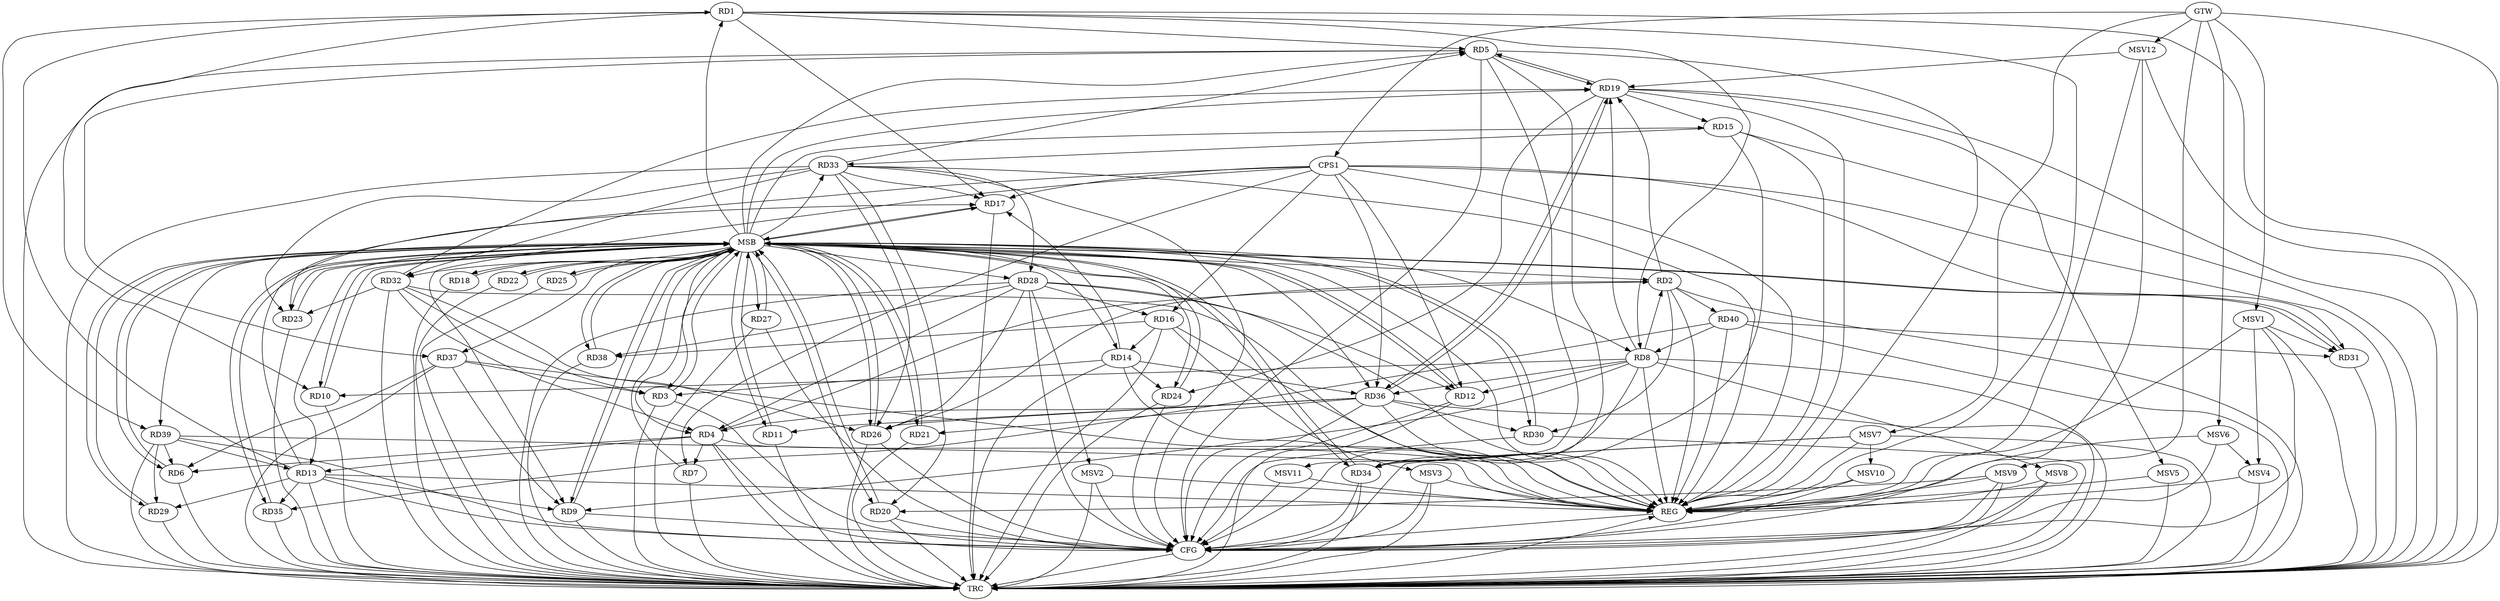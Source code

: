 strict digraph G {
  RD1 [ label="RD1" ];
  RD2 [ label="RD2" ];
  RD3 [ label="RD3" ];
  RD4 [ label="RD4" ];
  RD5 [ label="RD5" ];
  RD6 [ label="RD6" ];
  RD7 [ label="RD7" ];
  RD8 [ label="RD8" ];
  RD9 [ label="RD9" ];
  RD10 [ label="RD10" ];
  RD11 [ label="RD11" ];
  RD12 [ label="RD12" ];
  RD13 [ label="RD13" ];
  RD14 [ label="RD14" ];
  RD15 [ label="RD15" ];
  RD16 [ label="RD16" ];
  RD17 [ label="RD17" ];
  RD18 [ label="RD18" ];
  RD19 [ label="RD19" ];
  RD20 [ label="RD20" ];
  RD21 [ label="RD21" ];
  RD22 [ label="RD22" ];
  RD23 [ label="RD23" ];
  RD24 [ label="RD24" ];
  RD25 [ label="RD25" ];
  RD26 [ label="RD26" ];
  RD27 [ label="RD27" ];
  RD28 [ label="RD28" ];
  RD29 [ label="RD29" ];
  RD30 [ label="RD30" ];
  RD31 [ label="RD31" ];
  RD32 [ label="RD32" ];
  RD33 [ label="RD33" ];
  RD34 [ label="RD34" ];
  RD35 [ label="RD35" ];
  RD36 [ label="RD36" ];
  RD37 [ label="RD37" ];
  RD38 [ label="RD38" ];
  RD39 [ label="RD39" ];
  RD40 [ label="RD40" ];
  CPS1 [ label="CPS1" ];
  GTW [ label="GTW" ];
  REG [ label="REG" ];
  MSB [ label="MSB" ];
  CFG [ label="CFG" ];
  TRC [ label="TRC" ];
  MSV1 [ label="MSV1" ];
  MSV2 [ label="MSV2" ];
  MSV3 [ label="MSV3" ];
  MSV4 [ label="MSV4" ];
  MSV5 [ label="MSV5" ];
  MSV6 [ label="MSV6" ];
  MSV7 [ label="MSV7" ];
  MSV8 [ label="MSV8" ];
  MSV9 [ label="MSV9" ];
  MSV10 [ label="MSV10" ];
  MSV11 [ label="MSV11" ];
  MSV12 [ label="MSV12" ];
  RD1 -> RD5;
  RD1 -> RD8;
  RD1 -> RD10;
  RD13 -> RD1;
  RD1 -> RD17;
  RD1 -> RD39;
  RD4 -> RD2;
  RD8 -> RD2;
  RD2 -> RD19;
  RD2 -> RD26;
  RD2 -> RD30;
  RD2 -> RD40;
  RD14 -> RD3;
  RD32 -> RD3;
  RD37 -> RD3;
  RD4 -> RD6;
  RD4 -> RD7;
  RD4 -> RD13;
  RD28 -> RD4;
  RD32 -> RD4;
  RD36 -> RD4;
  RD5 -> RD19;
  RD19 -> RD5;
  RD33 -> RD5;
  RD5 -> RD34;
  RD5 -> RD37;
  RD37 -> RD6;
  RD39 -> RD6;
  RD8 -> RD9;
  RD8 -> RD10;
  RD8 -> RD12;
  RD8 -> RD19;
  RD8 -> RD36;
  RD40 -> RD8;
  RD13 -> RD9;
  RD37 -> RD9;
  RD36 -> RD11;
  RD28 -> RD12;
  RD13 -> RD17;
  RD13 -> RD29;
  RD13 -> RD35;
  RD39 -> RD13;
  RD16 -> RD14;
  RD14 -> RD17;
  RD14 -> RD24;
  RD14 -> RD36;
  RD19 -> RD15;
  RD15 -> RD33;
  RD15 -> RD34;
  RD28 -> RD16;
  RD16 -> RD38;
  RD33 -> RD17;
  RD19 -> RD24;
  RD32 -> RD19;
  RD19 -> RD36;
  RD36 -> RD19;
  RD33 -> RD20;
  RD36 -> RD21;
  RD32 -> RD23;
  RD33 -> RD23;
  RD28 -> RD26;
  RD32 -> RD26;
  RD33 -> RD26;
  RD36 -> RD26;
  RD33 -> RD28;
  RD28 -> RD38;
  RD39 -> RD29;
  RD36 -> RD30;
  RD40 -> RD31;
  RD33 -> RD32;
  RD40 -> RD35;
  CPS1 -> RD12;
  CPS1 -> RD16;
  CPS1 -> RD7;
  CPS1 -> RD36;
  CPS1 -> RD31;
  CPS1 -> RD23;
  CPS1 -> RD9;
  CPS1 -> RD17;
  GTW -> CPS1;
  RD1 -> REG;
  RD2 -> REG;
  RD4 -> REG;
  RD5 -> REG;
  RD8 -> REG;
  RD13 -> REG;
  RD14 -> REG;
  RD15 -> REG;
  RD16 -> REG;
  RD19 -> REG;
  RD28 -> REG;
  RD32 -> REG;
  RD33 -> REG;
  RD36 -> REG;
  RD37 -> REG;
  RD39 -> REG;
  RD40 -> REG;
  CPS1 -> REG;
  RD3 -> MSB;
  MSB -> RD17;
  MSB -> RD21;
  MSB -> RD29;
  MSB -> RD36;
  MSB -> REG;
  RD6 -> MSB;
  MSB -> RD4;
  MSB -> RD28;
  MSB -> RD38;
  RD7 -> MSB;
  MSB -> RD19;
  MSB -> RD23;
  RD9 -> MSB;
  MSB -> RD1;
  MSB -> RD6;
  MSB -> RD22;
  MSB -> RD27;
  RD10 -> MSB;
  MSB -> RD13;
  MSB -> RD26;
  MSB -> RD37;
  RD11 -> MSB;
  MSB -> RD9;
  RD12 -> MSB;
  RD17 -> MSB;
  MSB -> RD15;
  MSB -> RD24;
  MSB -> RD25;
  MSB -> RD33;
  MSB -> RD34;
  MSB -> RD35;
  RD18 -> MSB;
  RD20 -> MSB;
  RD21 -> MSB;
  MSB -> RD11;
  MSB -> RD31;
  RD22 -> MSB;
  RD23 -> MSB;
  MSB -> RD20;
  RD24 -> MSB;
  MSB -> RD14;
  MSB -> RD18;
  RD25 -> MSB;
  MSB -> RD39;
  RD26 -> MSB;
  MSB -> RD2;
  MSB -> RD30;
  RD27 -> MSB;
  RD29 -> MSB;
  RD30 -> MSB;
  MSB -> RD8;
  MSB -> RD32;
  RD31 -> MSB;
  MSB -> RD3;
  MSB -> RD10;
  RD34 -> MSB;
  RD35 -> MSB;
  MSB -> RD5;
  MSB -> RD12;
  RD38 -> MSB;
  RD33 -> CFG;
  RD28 -> CFG;
  RD36 -> CFG;
  RD20 -> CFG;
  RD9 -> CFG;
  RD12 -> CFG;
  RD5 -> CFG;
  RD27 -> CFG;
  RD26 -> CFG;
  RD39 -> CFG;
  RD13 -> CFG;
  RD30 -> CFG;
  RD8 -> CFG;
  RD4 -> CFG;
  RD24 -> CFG;
  RD34 -> CFG;
  RD3 -> CFG;
  REG -> CFG;
  RD1 -> TRC;
  RD2 -> TRC;
  RD3 -> TRC;
  RD4 -> TRC;
  RD5 -> TRC;
  RD6 -> TRC;
  RD7 -> TRC;
  RD8 -> TRC;
  RD9 -> TRC;
  RD10 -> TRC;
  RD11 -> TRC;
  RD12 -> TRC;
  RD13 -> TRC;
  RD14 -> TRC;
  RD15 -> TRC;
  RD16 -> TRC;
  RD17 -> TRC;
  RD18 -> TRC;
  RD19 -> TRC;
  RD20 -> TRC;
  RD21 -> TRC;
  RD22 -> TRC;
  RD23 -> TRC;
  RD24 -> TRC;
  RD25 -> TRC;
  RD26 -> TRC;
  RD27 -> TRC;
  RD28 -> TRC;
  RD29 -> TRC;
  RD30 -> TRC;
  RD31 -> TRC;
  RD32 -> TRC;
  RD33 -> TRC;
  RD34 -> TRC;
  RD35 -> TRC;
  RD36 -> TRC;
  RD37 -> TRC;
  RD38 -> TRC;
  RD39 -> TRC;
  RD40 -> TRC;
  CPS1 -> TRC;
  GTW -> TRC;
  CFG -> TRC;
  TRC -> REG;
  MSV1 -> RD31;
  GTW -> MSV1;
  MSV1 -> REG;
  MSV1 -> TRC;
  MSV1 -> CFG;
  RD28 -> MSV2;
  MSV2 -> REG;
  MSV2 -> TRC;
  MSV2 -> CFG;
  RD16 -> MSV3;
  MSV3 -> REG;
  MSV3 -> TRC;
  MSV3 -> CFG;
  MSV1 -> MSV4;
  MSV4 -> REG;
  MSV4 -> TRC;
  RD19 -> MSV5;
  MSV5 -> REG;
  MSV5 -> TRC;
  MSV6 -> MSV4;
  GTW -> MSV6;
  MSV6 -> REG;
  MSV6 -> CFG;
  MSV7 -> RD34;
  GTW -> MSV7;
  MSV7 -> REG;
  MSV7 -> TRC;
  MSV7 -> CFG;
  RD8 -> MSV8;
  MSV8 -> REG;
  MSV8 -> TRC;
  MSV8 -> CFG;
  MSV9 -> RD20;
  GTW -> MSV9;
  MSV9 -> REG;
  MSV9 -> TRC;
  MSV9 -> CFG;
  MSV7 -> MSV10;
  MSV10 -> REG;
  MSV10 -> CFG;
  RD5 -> MSV11;
  MSV11 -> REG;
  MSV11 -> CFG;
  MSV12 -> RD19;
  GTW -> MSV12;
  MSV12 -> REG;
  MSV12 -> TRC;
  MSV12 -> CFG;
}
